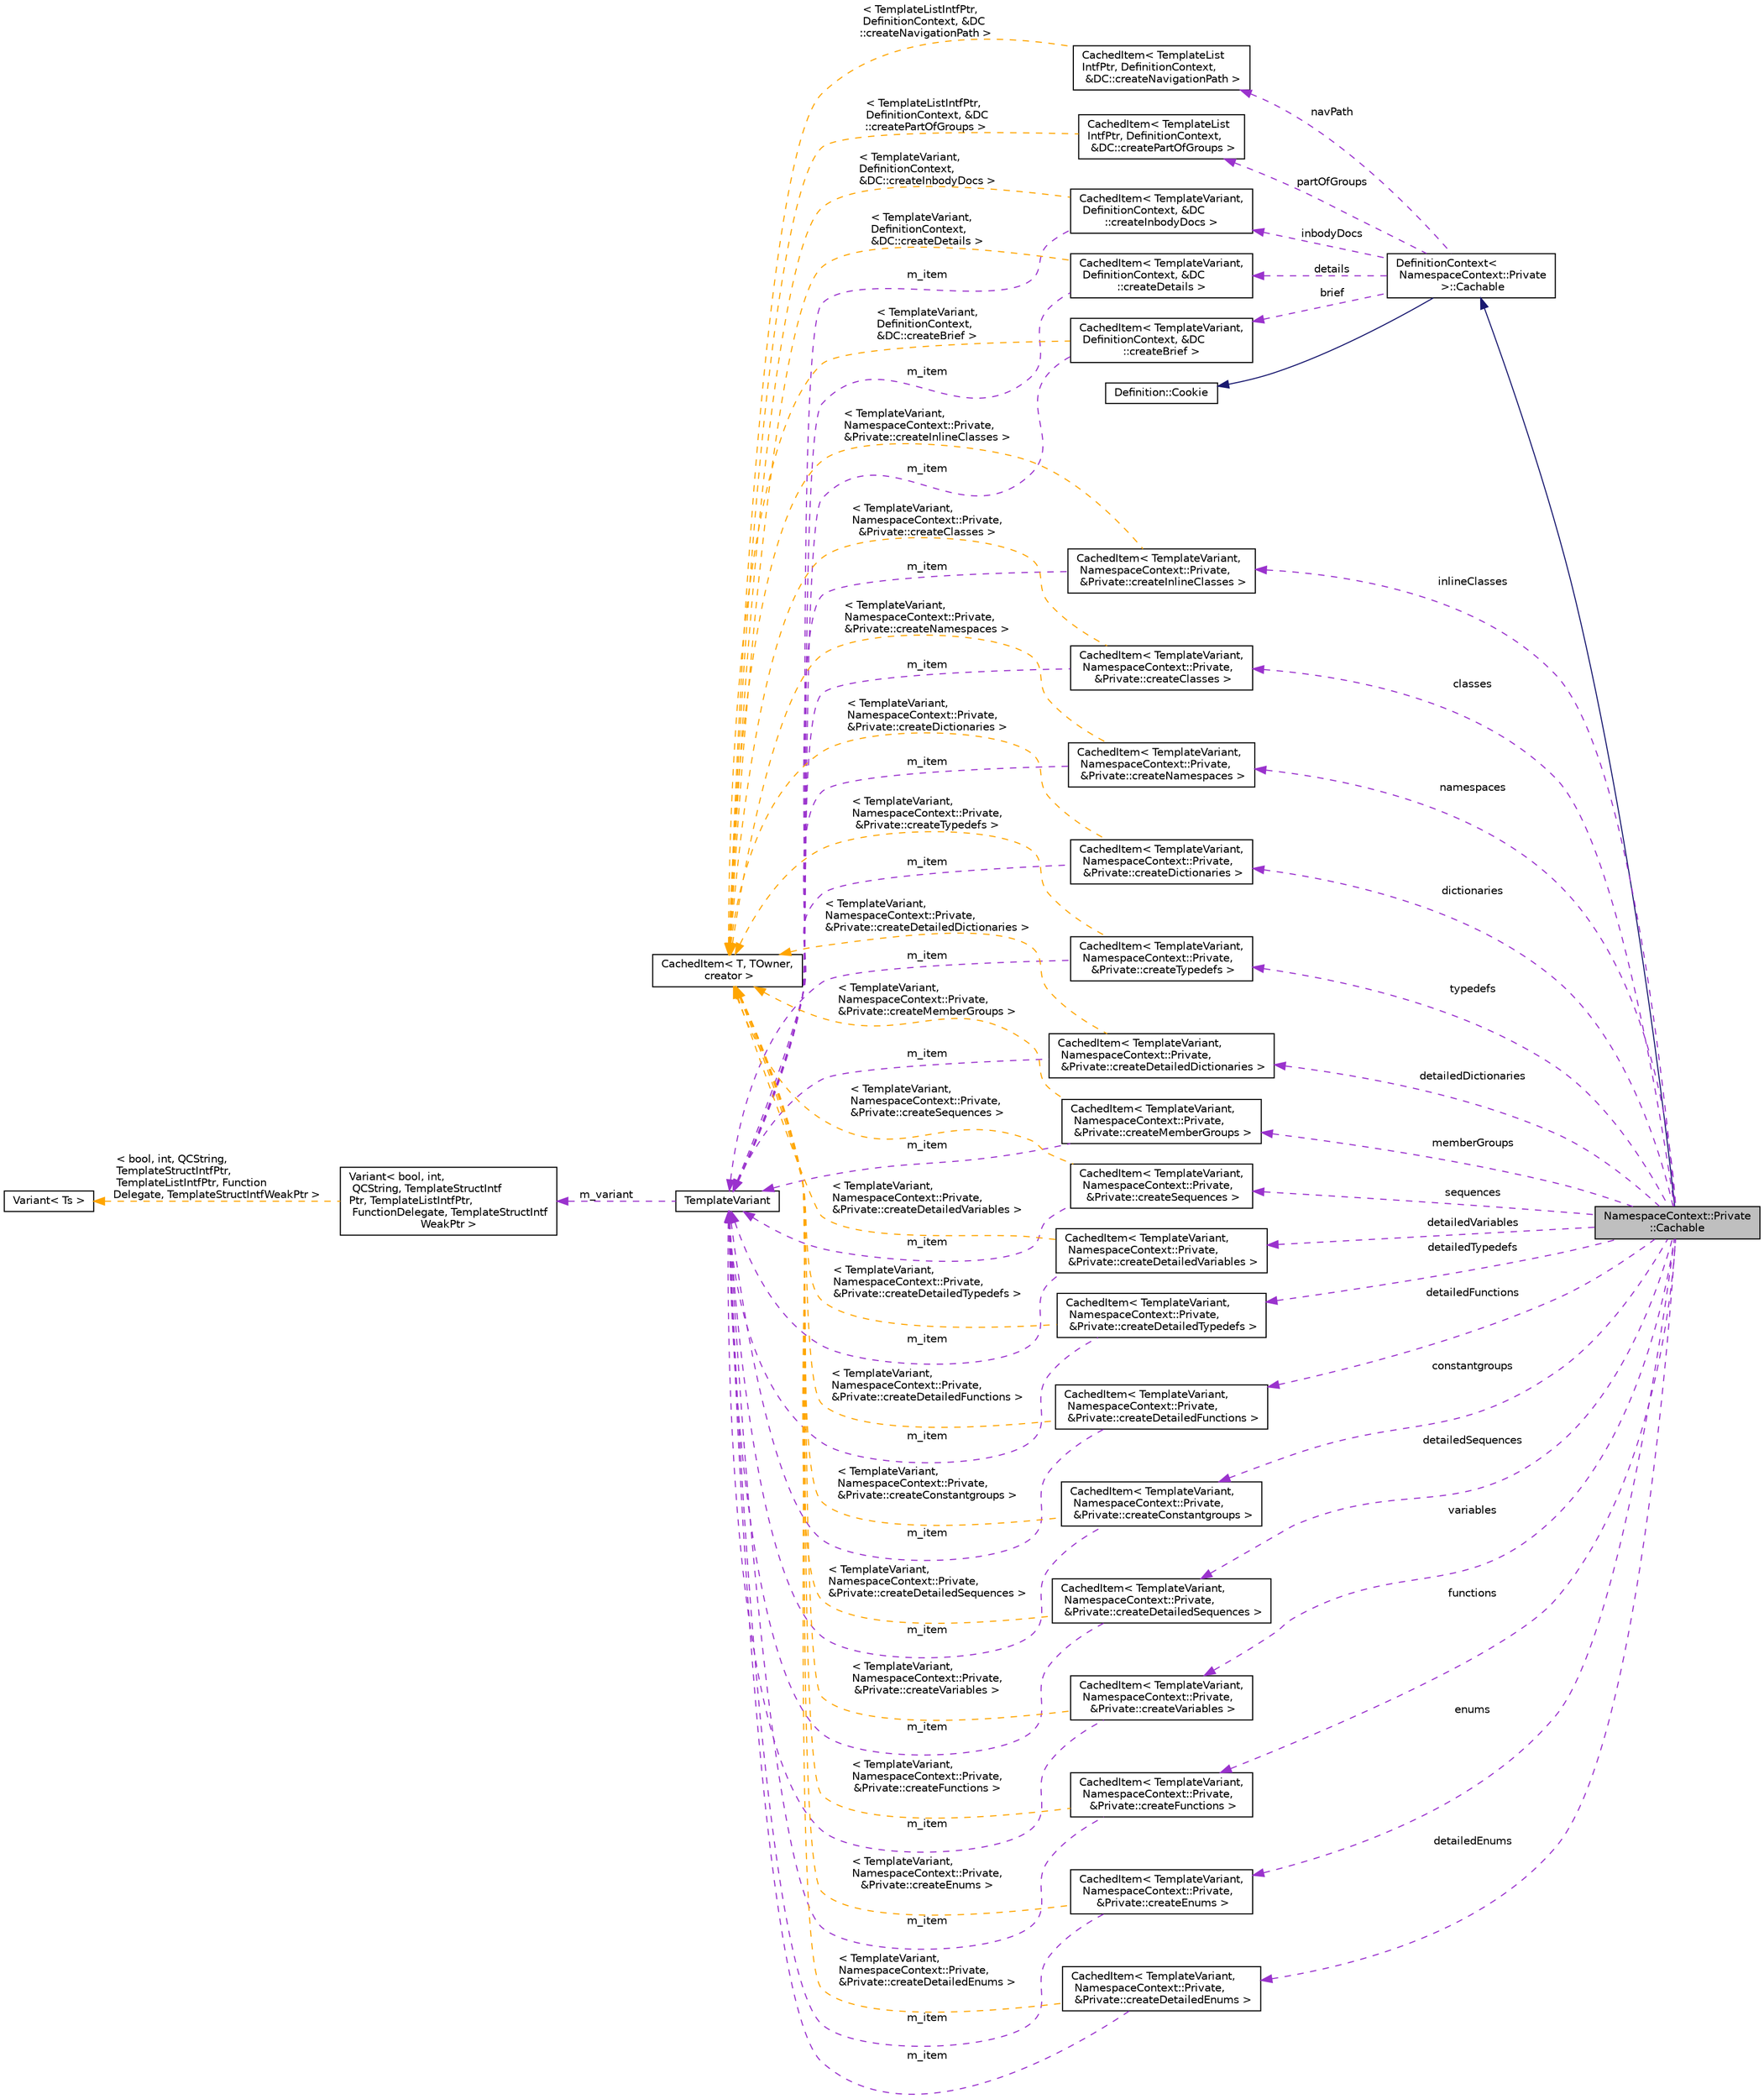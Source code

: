 digraph "NamespaceContext::Private::Cachable"
{
 // INTERACTIVE_SVG=YES
 // LATEX_PDF_SIZE
  edge [fontname="Helvetica",fontsize="10",labelfontname="Helvetica",labelfontsize="10"];
  node [fontname="Helvetica",fontsize="10",shape=record];
  rankdir="LR";
  Node1 [label="NamespaceContext::Private\l::Cachable",height=0.2,width=0.4,color="black", fillcolor="grey75", style="filled", fontcolor="black",tooltip=" "];
  Node2 -> Node1 [dir="back",color="midnightblue",fontsize="10",style="solid",fontname="Helvetica"];
  Node2 [label="DefinitionContext\<\l NamespaceContext::Private\l \>::Cachable",height=0.2,width=0.4,color="black", fillcolor="white", style="filled",URL="$d9/d7b/struct_definition_context_1_1_cachable.html",tooltip=" "];
  Node3 -> Node2 [dir="back",color="midnightblue",fontsize="10",style="solid",fontname="Helvetica"];
  Node3 [label="Definition::Cookie",height=0.2,width=0.4,color="black", fillcolor="white", style="filled",URL="$d1/d2f/struct_definition_1_1_cookie.html",tooltip=" "];
  Node4 -> Node2 [dir="back",color="darkorchid3",fontsize="10",style="dashed",label=" details" ,fontname="Helvetica"];
  Node4 [label="CachedItem\< TemplateVariant,\l DefinitionContext, &DC\l::createDetails \>",height=0.2,width=0.4,color="black", fillcolor="white", style="filled",URL="$d7/dc1/class_cached_item.html",tooltip=" "];
  Node5 -> Node4 [dir="back",color="darkorchid3",fontsize="10",style="dashed",label=" m_item" ,fontname="Helvetica"];
  Node5 [label="TemplateVariant",height=0.2,width=0.4,color="black", fillcolor="white", style="filled",URL="$d1/dba/class_template_variant.html",tooltip="Variant type which can hold one value of a fixed set of types."];
  Node6 -> Node5 [dir="back",color="darkorchid3",fontsize="10",style="dashed",label=" m_variant" ,fontname="Helvetica"];
  Node6 [label="Variant\< bool, int,\l QCString, TemplateStructIntf\lPtr, TemplateListIntfPtr,\l FunctionDelegate, TemplateStructIntf\lWeakPtr \>",height=0.2,width=0.4,color="black", fillcolor="white", style="filled",URL="$de/d1e/struct_variant.html",tooltip=" "];
  Node7 -> Node6 [dir="back",color="orange",fontsize="10",style="dashed",label=" \< bool, int, QCString,\l TemplateStructIntfPtr,\l TemplateListIntfPtr, Function\lDelegate, TemplateStructIntfWeakPtr \>" ,fontname="Helvetica"];
  Node7 [label="Variant\< Ts \>",height=0.2,width=0.4,color="black", fillcolor="white", style="filled",URL="$de/d1e/struct_variant.html",tooltip="Implementation of a variant container (similar to C++17's std::variant)."];
  Node8 -> Node4 [dir="back",color="orange",fontsize="10",style="dashed",label=" \< TemplateVariant,\l DefinitionContext,\l &DC::createDetails \>" ,fontname="Helvetica"];
  Node8 [label="CachedItem\< T, TOwner,\l creator \>",height=0.2,width=0.4,color="black", fillcolor="white", style="filled",URL="$d7/dc1/class_cached_item.html",tooltip="Wrapper for data that needs to be cached."];
  Node9 -> Node2 [dir="back",color="darkorchid3",fontsize="10",style="dashed",label=" brief" ,fontname="Helvetica"];
  Node9 [label="CachedItem\< TemplateVariant,\l DefinitionContext, &DC\l::createBrief \>",height=0.2,width=0.4,color="black", fillcolor="white", style="filled",URL="$d7/dc1/class_cached_item.html",tooltip=" "];
  Node5 -> Node9 [dir="back",color="darkorchid3",fontsize="10",style="dashed",label=" m_item" ,fontname="Helvetica"];
  Node8 -> Node9 [dir="back",color="orange",fontsize="10",style="dashed",label=" \< TemplateVariant,\l DefinitionContext,\l &DC::createBrief \>" ,fontname="Helvetica"];
  Node10 -> Node2 [dir="back",color="darkorchid3",fontsize="10",style="dashed",label=" navPath" ,fontname="Helvetica"];
  Node10 [label="CachedItem\< TemplateList\lIntfPtr, DefinitionContext,\l &DC::createNavigationPath \>",height=0.2,width=0.4,color="black", fillcolor="white", style="filled",URL="$d7/dc1/class_cached_item.html",tooltip=" "];
  Node8 -> Node10 [dir="back",color="orange",fontsize="10",style="dashed",label=" \< TemplateListIntfPtr,\l DefinitionContext, &DC\l::createNavigationPath \>" ,fontname="Helvetica"];
  Node11 -> Node2 [dir="back",color="darkorchid3",fontsize="10",style="dashed",label=" partOfGroups" ,fontname="Helvetica"];
  Node11 [label="CachedItem\< TemplateList\lIntfPtr, DefinitionContext,\l &DC::createPartOfGroups \>",height=0.2,width=0.4,color="black", fillcolor="white", style="filled",URL="$d7/dc1/class_cached_item.html",tooltip=" "];
  Node8 -> Node11 [dir="back",color="orange",fontsize="10",style="dashed",label=" \< TemplateListIntfPtr,\l DefinitionContext, &DC\l::createPartOfGroups \>" ,fontname="Helvetica"];
  Node12 -> Node2 [dir="back",color="darkorchid3",fontsize="10",style="dashed",label=" inbodyDocs" ,fontname="Helvetica"];
  Node12 [label="CachedItem\< TemplateVariant,\l DefinitionContext, &DC\l::createInbodyDocs \>",height=0.2,width=0.4,color="black", fillcolor="white", style="filled",URL="$d7/dc1/class_cached_item.html",tooltip=" "];
  Node5 -> Node12 [dir="back",color="darkorchid3",fontsize="10",style="dashed",label=" m_item" ,fontname="Helvetica"];
  Node8 -> Node12 [dir="back",color="orange",fontsize="10",style="dashed",label=" \< TemplateVariant,\l DefinitionContext,\l &DC::createInbodyDocs \>" ,fontname="Helvetica"];
  Node13 -> Node1 [dir="back",color="darkorchid3",fontsize="10",style="dashed",label=" classes" ,fontname="Helvetica"];
  Node13 [label="CachedItem\< TemplateVariant,\l NamespaceContext::Private,\l &Private::createClasses \>",height=0.2,width=0.4,color="black", fillcolor="white", style="filled",URL="$d7/dc1/class_cached_item.html",tooltip=" "];
  Node5 -> Node13 [dir="back",color="darkorchid3",fontsize="10",style="dashed",label=" m_item" ,fontname="Helvetica"];
  Node8 -> Node13 [dir="back",color="orange",fontsize="10",style="dashed",label=" \< TemplateVariant,\l NamespaceContext::Private,\l &Private::createClasses \>" ,fontname="Helvetica"];
  Node14 -> Node1 [dir="back",color="darkorchid3",fontsize="10",style="dashed",label=" typedefs" ,fontname="Helvetica"];
  Node14 [label="CachedItem\< TemplateVariant,\l NamespaceContext::Private,\l &Private::createTypedefs \>",height=0.2,width=0.4,color="black", fillcolor="white", style="filled",URL="$d7/dc1/class_cached_item.html",tooltip=" "];
  Node5 -> Node14 [dir="back",color="darkorchid3",fontsize="10",style="dashed",label=" m_item" ,fontname="Helvetica"];
  Node8 -> Node14 [dir="back",color="orange",fontsize="10",style="dashed",label=" \< TemplateVariant,\l NamespaceContext::Private,\l &Private::createTypedefs \>" ,fontname="Helvetica"];
  Node15 -> Node1 [dir="back",color="darkorchid3",fontsize="10",style="dashed",label=" detailedDictionaries" ,fontname="Helvetica"];
  Node15 [label="CachedItem\< TemplateVariant,\l NamespaceContext::Private,\l &Private::createDetailedDictionaries \>",height=0.2,width=0.4,color="black", fillcolor="white", style="filled",URL="$d7/dc1/class_cached_item.html",tooltip=" "];
  Node5 -> Node15 [dir="back",color="darkorchid3",fontsize="10",style="dashed",label=" m_item" ,fontname="Helvetica"];
  Node8 -> Node15 [dir="back",color="orange",fontsize="10",style="dashed",label=" \< TemplateVariant,\l NamespaceContext::Private,\l &Private::createDetailedDictionaries \>" ,fontname="Helvetica"];
  Node16 -> Node1 [dir="back",color="darkorchid3",fontsize="10",style="dashed",label=" detailedVariables" ,fontname="Helvetica"];
  Node16 [label="CachedItem\< TemplateVariant,\l NamespaceContext::Private,\l &Private::createDetailedVariables \>",height=0.2,width=0.4,color="black", fillcolor="white", style="filled",URL="$d7/dc1/class_cached_item.html",tooltip=" "];
  Node5 -> Node16 [dir="back",color="darkorchid3",fontsize="10",style="dashed",label=" m_item" ,fontname="Helvetica"];
  Node8 -> Node16 [dir="back",color="orange",fontsize="10",style="dashed",label=" \< TemplateVariant,\l NamespaceContext::Private,\l &Private::createDetailedVariables \>" ,fontname="Helvetica"];
  Node17 -> Node1 [dir="back",color="darkorchid3",fontsize="10",style="dashed",label=" detailedFunctions" ,fontname="Helvetica"];
  Node17 [label="CachedItem\< TemplateVariant,\l NamespaceContext::Private,\l &Private::createDetailedFunctions \>",height=0.2,width=0.4,color="black", fillcolor="white", style="filled",URL="$d7/dc1/class_cached_item.html",tooltip=" "];
  Node5 -> Node17 [dir="back",color="darkorchid3",fontsize="10",style="dashed",label=" m_item" ,fontname="Helvetica"];
  Node8 -> Node17 [dir="back",color="orange",fontsize="10",style="dashed",label=" \< TemplateVariant,\l NamespaceContext::Private,\l &Private::createDetailedFunctions \>" ,fontname="Helvetica"];
  Node18 -> Node1 [dir="back",color="darkorchid3",fontsize="10",style="dashed",label=" detailedSequences" ,fontname="Helvetica"];
  Node18 [label="CachedItem\< TemplateVariant,\l NamespaceContext::Private,\l &Private::createDetailedSequences \>",height=0.2,width=0.4,color="black", fillcolor="white", style="filled",URL="$d7/dc1/class_cached_item.html",tooltip=" "];
  Node5 -> Node18 [dir="back",color="darkorchid3",fontsize="10",style="dashed",label=" m_item" ,fontname="Helvetica"];
  Node8 -> Node18 [dir="back",color="orange",fontsize="10",style="dashed",label=" \< TemplateVariant,\l NamespaceContext::Private,\l &Private::createDetailedSequences \>" ,fontname="Helvetica"];
  Node19 -> Node1 [dir="back",color="darkorchid3",fontsize="10",style="dashed",label=" inlineClasses" ,fontname="Helvetica"];
  Node19 [label="CachedItem\< TemplateVariant,\l NamespaceContext::Private,\l &Private::createInlineClasses \>",height=0.2,width=0.4,color="black", fillcolor="white", style="filled",URL="$d7/dc1/class_cached_item.html",tooltip=" "];
  Node5 -> Node19 [dir="back",color="darkorchid3",fontsize="10",style="dashed",label=" m_item" ,fontname="Helvetica"];
  Node8 -> Node19 [dir="back",color="orange",fontsize="10",style="dashed",label=" \< TemplateVariant,\l NamespaceContext::Private,\l &Private::createInlineClasses \>" ,fontname="Helvetica"];
  Node20 -> Node1 [dir="back",color="darkorchid3",fontsize="10",style="dashed",label=" dictionaries" ,fontname="Helvetica"];
  Node20 [label="CachedItem\< TemplateVariant,\l NamespaceContext::Private,\l &Private::createDictionaries \>",height=0.2,width=0.4,color="black", fillcolor="white", style="filled",URL="$d7/dc1/class_cached_item.html",tooltip=" "];
  Node5 -> Node20 [dir="back",color="darkorchid3",fontsize="10",style="dashed",label=" m_item" ,fontname="Helvetica"];
  Node8 -> Node20 [dir="back",color="orange",fontsize="10",style="dashed",label=" \< TemplateVariant,\l NamespaceContext::Private,\l &Private::createDictionaries \>" ,fontname="Helvetica"];
  Node21 -> Node1 [dir="back",color="darkorchid3",fontsize="10",style="dashed",label=" memberGroups" ,fontname="Helvetica"];
  Node21 [label="CachedItem\< TemplateVariant,\l NamespaceContext::Private,\l &Private::createMemberGroups \>",height=0.2,width=0.4,color="black", fillcolor="white", style="filled",URL="$d7/dc1/class_cached_item.html",tooltip=" "];
  Node5 -> Node21 [dir="back",color="darkorchid3",fontsize="10",style="dashed",label=" m_item" ,fontname="Helvetica"];
  Node8 -> Node21 [dir="back",color="orange",fontsize="10",style="dashed",label=" \< TemplateVariant,\l NamespaceContext::Private,\l &Private::createMemberGroups \>" ,fontname="Helvetica"];
  Node22 -> Node1 [dir="back",color="darkorchid3",fontsize="10",style="dashed",label=" constantgroups" ,fontname="Helvetica"];
  Node22 [label="CachedItem\< TemplateVariant,\l NamespaceContext::Private,\l &Private::createConstantgroups \>",height=0.2,width=0.4,color="black", fillcolor="white", style="filled",URL="$d7/dc1/class_cached_item.html",tooltip=" "];
  Node5 -> Node22 [dir="back",color="darkorchid3",fontsize="10",style="dashed",label=" m_item" ,fontname="Helvetica"];
  Node8 -> Node22 [dir="back",color="orange",fontsize="10",style="dashed",label=" \< TemplateVariant,\l NamespaceContext::Private,\l &Private::createConstantgroups \>" ,fontname="Helvetica"];
  Node23 -> Node1 [dir="back",color="darkorchid3",fontsize="10",style="dashed",label=" variables" ,fontname="Helvetica"];
  Node23 [label="CachedItem\< TemplateVariant,\l NamespaceContext::Private,\l &Private::createVariables \>",height=0.2,width=0.4,color="black", fillcolor="white", style="filled",URL="$d7/dc1/class_cached_item.html",tooltip=" "];
  Node5 -> Node23 [dir="back",color="darkorchid3",fontsize="10",style="dashed",label=" m_item" ,fontname="Helvetica"];
  Node8 -> Node23 [dir="back",color="orange",fontsize="10",style="dashed",label=" \< TemplateVariant,\l NamespaceContext::Private,\l &Private::createVariables \>" ,fontname="Helvetica"];
  Node24 -> Node1 [dir="back",color="darkorchid3",fontsize="10",style="dashed",label=" namespaces" ,fontname="Helvetica"];
  Node24 [label="CachedItem\< TemplateVariant,\l NamespaceContext::Private,\l &Private::createNamespaces \>",height=0.2,width=0.4,color="black", fillcolor="white", style="filled",URL="$d7/dc1/class_cached_item.html",tooltip=" "];
  Node5 -> Node24 [dir="back",color="darkorchid3",fontsize="10",style="dashed",label=" m_item" ,fontname="Helvetica"];
  Node8 -> Node24 [dir="back",color="orange",fontsize="10",style="dashed",label=" \< TemplateVariant,\l NamespaceContext::Private,\l &Private::createNamespaces \>" ,fontname="Helvetica"];
  Node25 -> Node1 [dir="back",color="darkorchid3",fontsize="10",style="dashed",label=" detailedTypedefs" ,fontname="Helvetica"];
  Node25 [label="CachedItem\< TemplateVariant,\l NamespaceContext::Private,\l &Private::createDetailedTypedefs \>",height=0.2,width=0.4,color="black", fillcolor="white", style="filled",URL="$d7/dc1/class_cached_item.html",tooltip=" "];
  Node5 -> Node25 [dir="back",color="darkorchid3",fontsize="10",style="dashed",label=" m_item" ,fontname="Helvetica"];
  Node8 -> Node25 [dir="back",color="orange",fontsize="10",style="dashed",label=" \< TemplateVariant,\l NamespaceContext::Private,\l &Private::createDetailedTypedefs \>" ,fontname="Helvetica"];
  Node26 -> Node1 [dir="back",color="darkorchid3",fontsize="10",style="dashed",label=" enums" ,fontname="Helvetica"];
  Node26 [label="CachedItem\< TemplateVariant,\l NamespaceContext::Private,\l &Private::createEnums \>",height=0.2,width=0.4,color="black", fillcolor="white", style="filled",URL="$d7/dc1/class_cached_item.html",tooltip=" "];
  Node5 -> Node26 [dir="back",color="darkorchid3",fontsize="10",style="dashed",label=" m_item" ,fontname="Helvetica"];
  Node8 -> Node26 [dir="back",color="orange",fontsize="10",style="dashed",label=" \< TemplateVariant,\l NamespaceContext::Private,\l &Private::createEnums \>" ,fontname="Helvetica"];
  Node27 -> Node1 [dir="back",color="darkorchid3",fontsize="10",style="dashed",label=" sequences" ,fontname="Helvetica"];
  Node27 [label="CachedItem\< TemplateVariant,\l NamespaceContext::Private,\l &Private::createSequences \>",height=0.2,width=0.4,color="black", fillcolor="white", style="filled",URL="$d7/dc1/class_cached_item.html",tooltip=" "];
  Node5 -> Node27 [dir="back",color="darkorchid3",fontsize="10",style="dashed",label=" m_item" ,fontname="Helvetica"];
  Node8 -> Node27 [dir="back",color="orange",fontsize="10",style="dashed",label=" \< TemplateVariant,\l NamespaceContext::Private,\l &Private::createSequences \>" ,fontname="Helvetica"];
  Node28 -> Node1 [dir="back",color="darkorchid3",fontsize="10",style="dashed",label=" detailedEnums" ,fontname="Helvetica"];
  Node28 [label="CachedItem\< TemplateVariant,\l NamespaceContext::Private,\l &Private::createDetailedEnums \>",height=0.2,width=0.4,color="black", fillcolor="white", style="filled",URL="$d7/dc1/class_cached_item.html",tooltip=" "];
  Node5 -> Node28 [dir="back",color="darkorchid3",fontsize="10",style="dashed",label=" m_item" ,fontname="Helvetica"];
  Node8 -> Node28 [dir="back",color="orange",fontsize="10",style="dashed",label=" \< TemplateVariant,\l NamespaceContext::Private,\l &Private::createDetailedEnums \>" ,fontname="Helvetica"];
  Node29 -> Node1 [dir="back",color="darkorchid3",fontsize="10",style="dashed",label=" functions" ,fontname="Helvetica"];
  Node29 [label="CachedItem\< TemplateVariant,\l NamespaceContext::Private,\l &Private::createFunctions \>",height=0.2,width=0.4,color="black", fillcolor="white", style="filled",URL="$d7/dc1/class_cached_item.html",tooltip=" "];
  Node5 -> Node29 [dir="back",color="darkorchid3",fontsize="10",style="dashed",label=" m_item" ,fontname="Helvetica"];
  Node8 -> Node29 [dir="back",color="orange",fontsize="10",style="dashed",label=" \< TemplateVariant,\l NamespaceContext::Private,\l &Private::createFunctions \>" ,fontname="Helvetica"];
}
